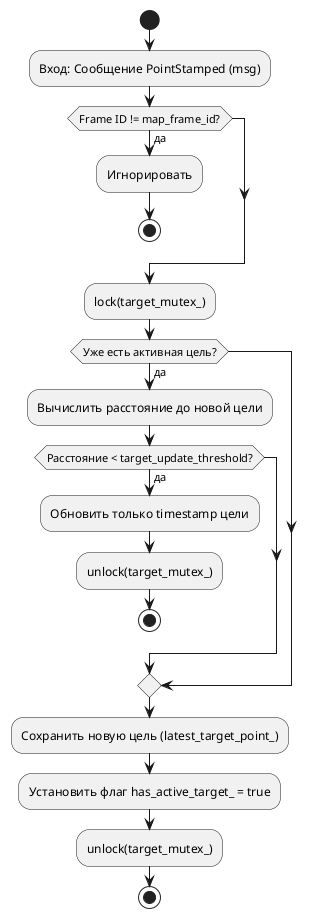 @startuml 
start
:Вход: Сообщение PointStamped (msg);
if (Frame ID != map_frame_id?) then (да)
    :Игнорировать;
    stop
endif
:lock(target_mutex_);
if (Уже есть активная цель?) then (да)
    :Вычислить расстояние до новой цели;
    if (Расстояние < target_update_threshold?) then (да)
        :Обновить только timestamp цели;
        :unlock(target_mutex_);
        stop
    endif
endif
:Сохранить новую цель (latest_target_point_);
:Установить флаг has_active_target_ = true;
:unlock(target_mutex_);
stop

@enduml